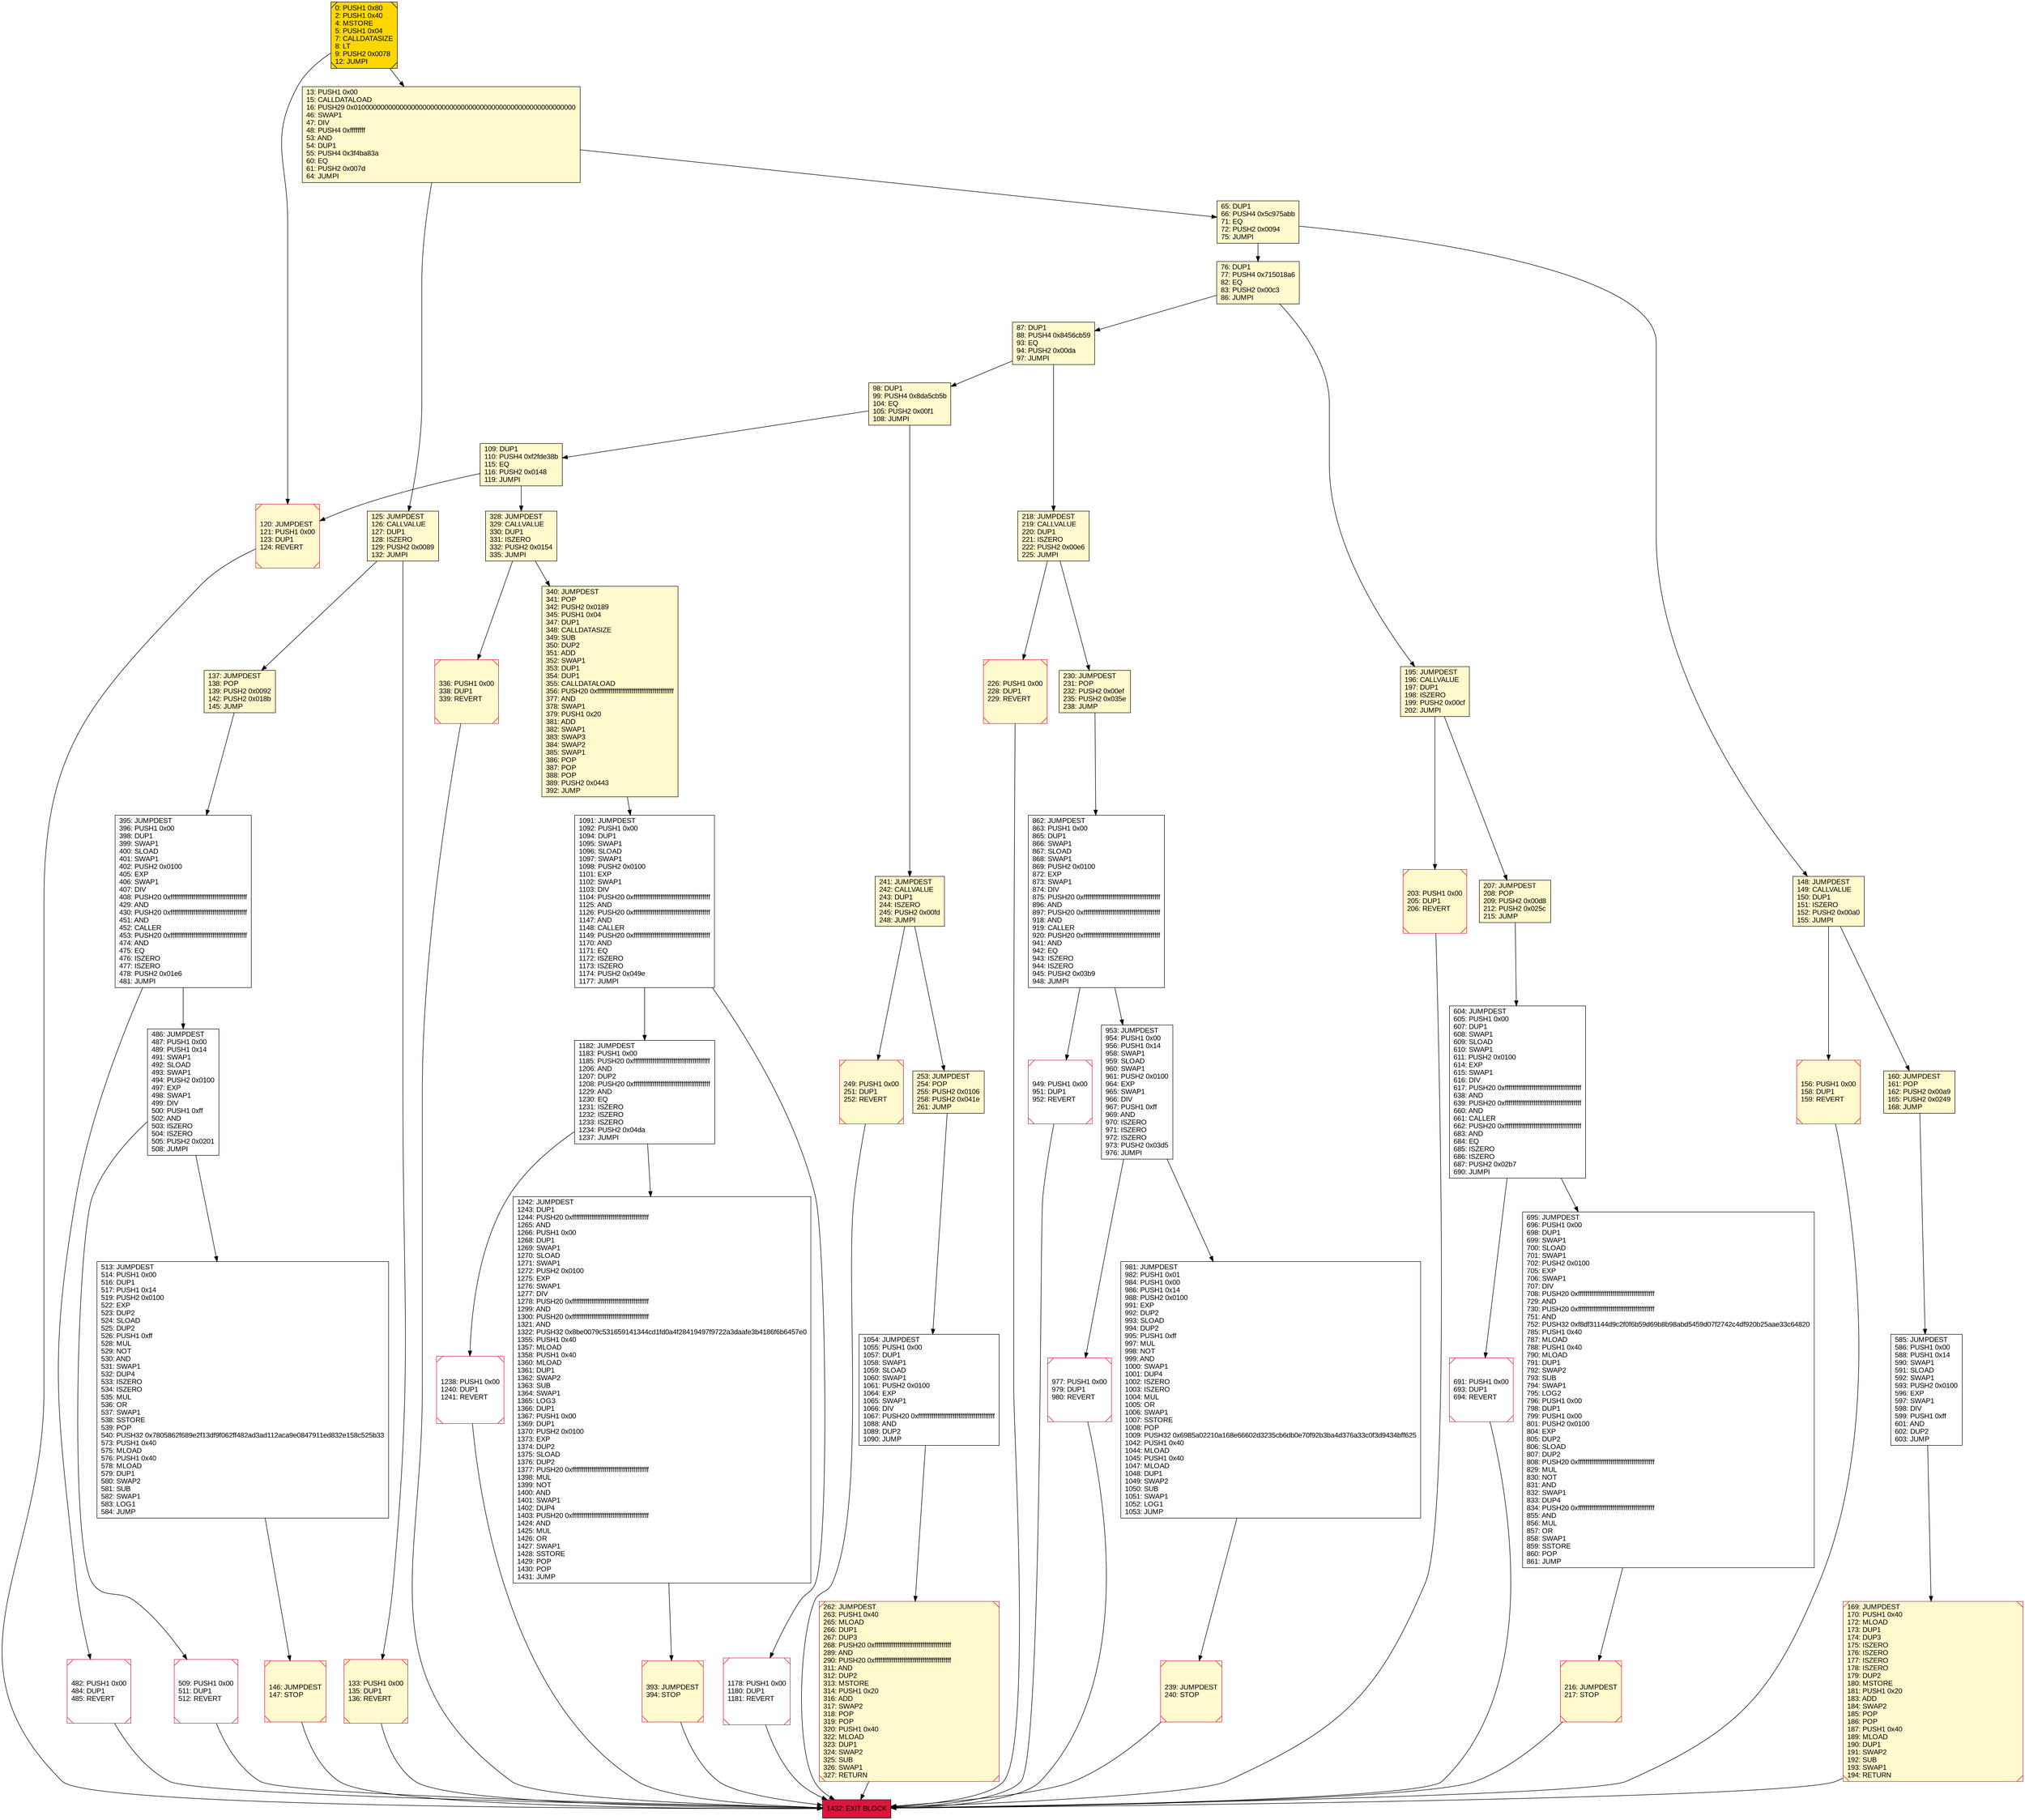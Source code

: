digraph G {
bgcolor=transparent rankdir=UD;
node [shape=box style=filled color=black fillcolor=white fontname=arial fontcolor=black];
148 [label="148: JUMPDEST\l149: CALLVALUE\l150: DUP1\l151: ISZERO\l152: PUSH2 0x00a0\l155: JUMPI\l" fillcolor=lemonchiffon ];
146 [label="146: JUMPDEST\l147: STOP\l" fillcolor=lemonchiffon shape=Msquare color=crimson ];
1091 [label="1091: JUMPDEST\l1092: PUSH1 0x00\l1094: DUP1\l1095: SWAP1\l1096: SLOAD\l1097: SWAP1\l1098: PUSH2 0x0100\l1101: EXP\l1102: SWAP1\l1103: DIV\l1104: PUSH20 0xffffffffffffffffffffffffffffffffffffffff\l1125: AND\l1126: PUSH20 0xffffffffffffffffffffffffffffffffffffffff\l1147: AND\l1148: CALLER\l1149: PUSH20 0xffffffffffffffffffffffffffffffffffffffff\l1170: AND\l1171: EQ\l1172: ISZERO\l1173: ISZERO\l1174: PUSH2 0x049e\l1177: JUMPI\l" ];
862 [label="862: JUMPDEST\l863: PUSH1 0x00\l865: DUP1\l866: SWAP1\l867: SLOAD\l868: SWAP1\l869: PUSH2 0x0100\l872: EXP\l873: SWAP1\l874: DIV\l875: PUSH20 0xffffffffffffffffffffffffffffffffffffffff\l896: AND\l897: PUSH20 0xffffffffffffffffffffffffffffffffffffffff\l918: AND\l919: CALLER\l920: PUSH20 0xffffffffffffffffffffffffffffffffffffffff\l941: AND\l942: EQ\l943: ISZERO\l944: ISZERO\l945: PUSH2 0x03b9\l948: JUMPI\l" ];
13 [label="13: PUSH1 0x00\l15: CALLDATALOAD\l16: PUSH29 0x0100000000000000000000000000000000000000000000000000000000\l46: SWAP1\l47: DIV\l48: PUSH4 0xffffffff\l53: AND\l54: DUP1\l55: PUSH4 0x3f4ba83a\l60: EQ\l61: PUSH2 0x007d\l64: JUMPI\l" fillcolor=lemonchiffon ];
109 [label="109: DUP1\l110: PUSH4 0xf2fde38b\l115: EQ\l116: PUSH2 0x0148\l119: JUMPI\l" fillcolor=lemonchiffon ];
691 [label="691: PUSH1 0x00\l693: DUP1\l694: REVERT\l" shape=Msquare color=crimson ];
98 [label="98: DUP1\l99: PUSH4 0x8da5cb5b\l104: EQ\l105: PUSH2 0x00f1\l108: JUMPI\l" fillcolor=lemonchiffon ];
949 [label="949: PUSH1 0x00\l951: DUP1\l952: REVERT\l" shape=Msquare color=crimson ];
169 [label="169: JUMPDEST\l170: PUSH1 0x40\l172: MLOAD\l173: DUP1\l174: DUP3\l175: ISZERO\l176: ISZERO\l177: ISZERO\l178: ISZERO\l179: DUP2\l180: MSTORE\l181: PUSH1 0x20\l183: ADD\l184: SWAP2\l185: POP\l186: POP\l187: PUSH1 0x40\l189: MLOAD\l190: DUP1\l191: SWAP2\l192: SUB\l193: SWAP1\l194: RETURN\l" fillcolor=lemonchiffon shape=Msquare color=crimson ];
1432 [label="1432: EXIT BLOCK\l" fillcolor=crimson ];
76 [label="76: DUP1\l77: PUSH4 0x715018a6\l82: EQ\l83: PUSH2 0x00c3\l86: JUMPI\l" fillcolor=lemonchiffon ];
65 [label="65: DUP1\l66: PUSH4 0x5c975abb\l71: EQ\l72: PUSH2 0x0094\l75: JUMPI\l" fillcolor=lemonchiffon ];
160 [label="160: JUMPDEST\l161: POP\l162: PUSH2 0x00a9\l165: PUSH2 0x0249\l168: JUMP\l" fillcolor=lemonchiffon ];
340 [label="340: JUMPDEST\l341: POP\l342: PUSH2 0x0189\l345: PUSH1 0x04\l347: DUP1\l348: CALLDATASIZE\l349: SUB\l350: DUP2\l351: ADD\l352: SWAP1\l353: DUP1\l354: DUP1\l355: CALLDATALOAD\l356: PUSH20 0xffffffffffffffffffffffffffffffffffffffff\l377: AND\l378: SWAP1\l379: PUSH1 0x20\l381: ADD\l382: SWAP1\l383: SWAP3\l384: SWAP2\l385: SWAP1\l386: POP\l387: POP\l388: POP\l389: PUSH2 0x0443\l392: JUMP\l" fillcolor=lemonchiffon ];
393 [label="393: JUMPDEST\l394: STOP\l" fillcolor=lemonchiffon shape=Msquare color=crimson ];
953 [label="953: JUMPDEST\l954: PUSH1 0x00\l956: PUSH1 0x14\l958: SWAP1\l959: SLOAD\l960: SWAP1\l961: PUSH2 0x0100\l964: EXP\l965: SWAP1\l966: DIV\l967: PUSH1 0xff\l969: AND\l970: ISZERO\l971: ISZERO\l972: ISZERO\l973: PUSH2 0x03d5\l976: JUMPI\l" ];
133 [label="133: PUSH1 0x00\l135: DUP1\l136: REVERT\l" fillcolor=lemonchiffon shape=Msquare color=crimson ];
513 [label="513: JUMPDEST\l514: PUSH1 0x00\l516: DUP1\l517: PUSH1 0x14\l519: PUSH2 0x0100\l522: EXP\l523: DUP2\l524: SLOAD\l525: DUP2\l526: PUSH1 0xff\l528: MUL\l529: NOT\l530: AND\l531: SWAP1\l532: DUP4\l533: ISZERO\l534: ISZERO\l535: MUL\l536: OR\l537: SWAP1\l538: SSTORE\l539: POP\l540: PUSH32 0x7805862f689e2f13df9f062ff482ad3ad112aca9e0847911ed832e158c525b33\l573: PUSH1 0x40\l575: MLOAD\l576: PUSH1 0x40\l578: MLOAD\l579: DUP1\l580: SWAP2\l581: SUB\l582: SWAP1\l583: LOG1\l584: JUMP\l" ];
1054 [label="1054: JUMPDEST\l1055: PUSH1 0x00\l1057: DUP1\l1058: SWAP1\l1059: SLOAD\l1060: SWAP1\l1061: PUSH2 0x0100\l1064: EXP\l1065: SWAP1\l1066: DIV\l1067: PUSH20 0xffffffffffffffffffffffffffffffffffffffff\l1088: AND\l1089: DUP2\l1090: JUMP\l" ];
1242 [label="1242: JUMPDEST\l1243: DUP1\l1244: PUSH20 0xffffffffffffffffffffffffffffffffffffffff\l1265: AND\l1266: PUSH1 0x00\l1268: DUP1\l1269: SWAP1\l1270: SLOAD\l1271: SWAP1\l1272: PUSH2 0x0100\l1275: EXP\l1276: SWAP1\l1277: DIV\l1278: PUSH20 0xffffffffffffffffffffffffffffffffffffffff\l1299: AND\l1300: PUSH20 0xffffffffffffffffffffffffffffffffffffffff\l1321: AND\l1322: PUSH32 0x8be0079c531659141344cd1fd0a4f28419497f9722a3daafe3b4186f6b6457e0\l1355: PUSH1 0x40\l1357: MLOAD\l1358: PUSH1 0x40\l1360: MLOAD\l1361: DUP1\l1362: SWAP2\l1363: SUB\l1364: SWAP1\l1365: LOG3\l1366: DUP1\l1367: PUSH1 0x00\l1369: DUP1\l1370: PUSH2 0x0100\l1373: EXP\l1374: DUP2\l1375: SLOAD\l1376: DUP2\l1377: PUSH20 0xffffffffffffffffffffffffffffffffffffffff\l1398: MUL\l1399: NOT\l1400: AND\l1401: SWAP1\l1402: DUP4\l1403: PUSH20 0xffffffffffffffffffffffffffffffffffffffff\l1424: AND\l1425: MUL\l1426: OR\l1427: SWAP1\l1428: SSTORE\l1429: POP\l1430: POP\l1431: JUMP\l" ];
1182 [label="1182: JUMPDEST\l1183: PUSH1 0x00\l1185: PUSH20 0xffffffffffffffffffffffffffffffffffffffff\l1206: AND\l1207: DUP2\l1208: PUSH20 0xffffffffffffffffffffffffffffffffffffffff\l1229: AND\l1230: EQ\l1231: ISZERO\l1232: ISZERO\l1233: ISZERO\l1234: PUSH2 0x04da\l1237: JUMPI\l" ];
230 [label="230: JUMPDEST\l231: POP\l232: PUSH2 0x00ef\l235: PUSH2 0x035e\l238: JUMP\l" fillcolor=lemonchiffon ];
585 [label="585: JUMPDEST\l586: PUSH1 0x00\l588: PUSH1 0x14\l590: SWAP1\l591: SLOAD\l592: SWAP1\l593: PUSH2 0x0100\l596: EXP\l597: SWAP1\l598: DIV\l599: PUSH1 0xff\l601: AND\l602: DUP2\l603: JUMP\l" ];
125 [label="125: JUMPDEST\l126: CALLVALUE\l127: DUP1\l128: ISZERO\l129: PUSH2 0x0089\l132: JUMPI\l" fillcolor=lemonchiffon ];
0 [label="0: PUSH1 0x80\l2: PUSH1 0x40\l4: MSTORE\l5: PUSH1 0x04\l7: CALLDATASIZE\l8: LT\l9: PUSH2 0x0078\l12: JUMPI\l" fillcolor=lemonchiffon shape=Msquare fillcolor=gold ];
1178 [label="1178: PUSH1 0x00\l1180: DUP1\l1181: REVERT\l" shape=Msquare color=crimson ];
695 [label="695: JUMPDEST\l696: PUSH1 0x00\l698: DUP1\l699: SWAP1\l700: SLOAD\l701: SWAP1\l702: PUSH2 0x0100\l705: EXP\l706: SWAP1\l707: DIV\l708: PUSH20 0xffffffffffffffffffffffffffffffffffffffff\l729: AND\l730: PUSH20 0xffffffffffffffffffffffffffffffffffffffff\l751: AND\l752: PUSH32 0xf8df31144d9c2f0f6b59d69b8b98abd5459d07f2742c4df920b25aae33c64820\l785: PUSH1 0x40\l787: MLOAD\l788: PUSH1 0x40\l790: MLOAD\l791: DUP1\l792: SWAP2\l793: SUB\l794: SWAP1\l795: LOG2\l796: PUSH1 0x00\l798: DUP1\l799: PUSH1 0x00\l801: PUSH2 0x0100\l804: EXP\l805: DUP2\l806: SLOAD\l807: DUP2\l808: PUSH20 0xffffffffffffffffffffffffffffffffffffffff\l829: MUL\l830: NOT\l831: AND\l832: SWAP1\l833: DUP4\l834: PUSH20 0xffffffffffffffffffffffffffffffffffffffff\l855: AND\l856: MUL\l857: OR\l858: SWAP1\l859: SSTORE\l860: POP\l861: JUMP\l" ];
156 [label="156: PUSH1 0x00\l158: DUP1\l159: REVERT\l" fillcolor=lemonchiffon shape=Msquare color=crimson ];
218 [label="218: JUMPDEST\l219: CALLVALUE\l220: DUP1\l221: ISZERO\l222: PUSH2 0x00e6\l225: JUMPI\l" fillcolor=lemonchiffon ];
226 [label="226: PUSH1 0x00\l228: DUP1\l229: REVERT\l" fillcolor=lemonchiffon shape=Msquare color=crimson ];
482 [label="482: PUSH1 0x00\l484: DUP1\l485: REVERT\l" shape=Msquare color=crimson ];
253 [label="253: JUMPDEST\l254: POP\l255: PUSH2 0x0106\l258: PUSH2 0x041e\l261: JUMP\l" fillcolor=lemonchiffon ];
195 [label="195: JUMPDEST\l196: CALLVALUE\l197: DUP1\l198: ISZERO\l199: PUSH2 0x00cf\l202: JUMPI\l" fillcolor=lemonchiffon ];
395 [label="395: JUMPDEST\l396: PUSH1 0x00\l398: DUP1\l399: SWAP1\l400: SLOAD\l401: SWAP1\l402: PUSH2 0x0100\l405: EXP\l406: SWAP1\l407: DIV\l408: PUSH20 0xffffffffffffffffffffffffffffffffffffffff\l429: AND\l430: PUSH20 0xffffffffffffffffffffffffffffffffffffffff\l451: AND\l452: CALLER\l453: PUSH20 0xffffffffffffffffffffffffffffffffffffffff\l474: AND\l475: EQ\l476: ISZERO\l477: ISZERO\l478: PUSH2 0x01e6\l481: JUMPI\l" ];
216 [label="216: JUMPDEST\l217: STOP\l" fillcolor=lemonchiffon shape=Msquare color=crimson ];
87 [label="87: DUP1\l88: PUSH4 0x8456cb59\l93: EQ\l94: PUSH2 0x00da\l97: JUMPI\l" fillcolor=lemonchiffon ];
486 [label="486: JUMPDEST\l487: PUSH1 0x00\l489: PUSH1 0x14\l491: SWAP1\l492: SLOAD\l493: SWAP1\l494: PUSH2 0x0100\l497: EXP\l498: SWAP1\l499: DIV\l500: PUSH1 0xff\l502: AND\l503: ISZERO\l504: ISZERO\l505: PUSH2 0x0201\l508: JUMPI\l" ];
262 [label="262: JUMPDEST\l263: PUSH1 0x40\l265: MLOAD\l266: DUP1\l267: DUP3\l268: PUSH20 0xffffffffffffffffffffffffffffffffffffffff\l289: AND\l290: PUSH20 0xffffffffffffffffffffffffffffffffffffffff\l311: AND\l312: DUP2\l313: MSTORE\l314: PUSH1 0x20\l316: ADD\l317: SWAP2\l318: POP\l319: POP\l320: PUSH1 0x40\l322: MLOAD\l323: DUP1\l324: SWAP2\l325: SUB\l326: SWAP1\l327: RETURN\l" fillcolor=lemonchiffon shape=Msquare color=crimson ];
241 [label="241: JUMPDEST\l242: CALLVALUE\l243: DUP1\l244: ISZERO\l245: PUSH2 0x00fd\l248: JUMPI\l" fillcolor=lemonchiffon ];
137 [label="137: JUMPDEST\l138: POP\l139: PUSH2 0x0092\l142: PUSH2 0x018b\l145: JUMP\l" fillcolor=lemonchiffon ];
249 [label="249: PUSH1 0x00\l251: DUP1\l252: REVERT\l" fillcolor=lemonchiffon shape=Msquare color=crimson ];
509 [label="509: PUSH1 0x00\l511: DUP1\l512: REVERT\l" shape=Msquare color=crimson ];
203 [label="203: PUSH1 0x00\l205: DUP1\l206: REVERT\l" fillcolor=lemonchiffon shape=Msquare color=crimson ];
977 [label="977: PUSH1 0x00\l979: DUP1\l980: REVERT\l" shape=Msquare color=crimson ];
336 [label="336: PUSH1 0x00\l338: DUP1\l339: REVERT\l" fillcolor=lemonchiffon shape=Msquare color=crimson ];
328 [label="328: JUMPDEST\l329: CALLVALUE\l330: DUP1\l331: ISZERO\l332: PUSH2 0x0154\l335: JUMPI\l" fillcolor=lemonchiffon ];
207 [label="207: JUMPDEST\l208: POP\l209: PUSH2 0x00d8\l212: PUSH2 0x025c\l215: JUMP\l" fillcolor=lemonchiffon ];
604 [label="604: JUMPDEST\l605: PUSH1 0x00\l607: DUP1\l608: SWAP1\l609: SLOAD\l610: SWAP1\l611: PUSH2 0x0100\l614: EXP\l615: SWAP1\l616: DIV\l617: PUSH20 0xffffffffffffffffffffffffffffffffffffffff\l638: AND\l639: PUSH20 0xffffffffffffffffffffffffffffffffffffffff\l660: AND\l661: CALLER\l662: PUSH20 0xffffffffffffffffffffffffffffffffffffffff\l683: AND\l684: EQ\l685: ISZERO\l686: ISZERO\l687: PUSH2 0x02b7\l690: JUMPI\l" ];
1238 [label="1238: PUSH1 0x00\l1240: DUP1\l1241: REVERT\l" shape=Msquare color=crimson ];
981 [label="981: JUMPDEST\l982: PUSH1 0x01\l984: PUSH1 0x00\l986: PUSH1 0x14\l988: PUSH2 0x0100\l991: EXP\l992: DUP2\l993: SLOAD\l994: DUP2\l995: PUSH1 0xff\l997: MUL\l998: NOT\l999: AND\l1000: SWAP1\l1001: DUP4\l1002: ISZERO\l1003: ISZERO\l1004: MUL\l1005: OR\l1006: SWAP1\l1007: SSTORE\l1008: POP\l1009: PUSH32 0x6985a02210a168e66602d3235cb6db0e70f92b3ba4d376a33c0f3d9434bff625\l1042: PUSH1 0x40\l1044: MLOAD\l1045: PUSH1 0x40\l1047: MLOAD\l1048: DUP1\l1049: SWAP2\l1050: SUB\l1051: SWAP1\l1052: LOG1\l1053: JUMP\l" ];
239 [label="239: JUMPDEST\l240: STOP\l" fillcolor=lemonchiffon shape=Msquare color=crimson ];
120 [label="120: JUMPDEST\l121: PUSH1 0x00\l123: DUP1\l124: REVERT\l" fillcolor=lemonchiffon shape=Msquare color=crimson ];
207 -> 604;
218 -> 226;
65 -> 76;
1182 -> 1242;
98 -> 109;
981 -> 239;
328 -> 336;
393 -> 1432;
395 -> 482;
691 -> 1432;
949 -> 1432;
87 -> 218;
169 -> 1432;
486 -> 509;
241 -> 249;
862 -> 953;
241 -> 253;
13 -> 65;
340 -> 1091;
395 -> 486;
862 -> 949;
65 -> 148;
125 -> 133;
137 -> 395;
146 -> 1432;
148 -> 160;
1091 -> 1182;
195 -> 203;
513 -> 146;
1178 -> 1432;
156 -> 1432;
230 -> 862;
1091 -> 1178;
160 -> 585;
0 -> 13;
1242 -> 393;
13 -> 125;
585 -> 169;
133 -> 1432;
148 -> 156;
195 -> 207;
249 -> 1432;
98 -> 241;
509 -> 1432;
0 -> 120;
604 -> 695;
262 -> 1432;
76 -> 195;
76 -> 87;
216 -> 1432;
226 -> 1432;
482 -> 1432;
87 -> 98;
1182 -> 1238;
239 -> 1432;
109 -> 328;
120 -> 1432;
604 -> 691;
953 -> 981;
218 -> 230;
328 -> 340;
977 -> 1432;
336 -> 1432;
109 -> 120;
253 -> 1054;
953 -> 977;
125 -> 137;
1238 -> 1432;
695 -> 216;
203 -> 1432;
486 -> 513;
1054 -> 262;
}